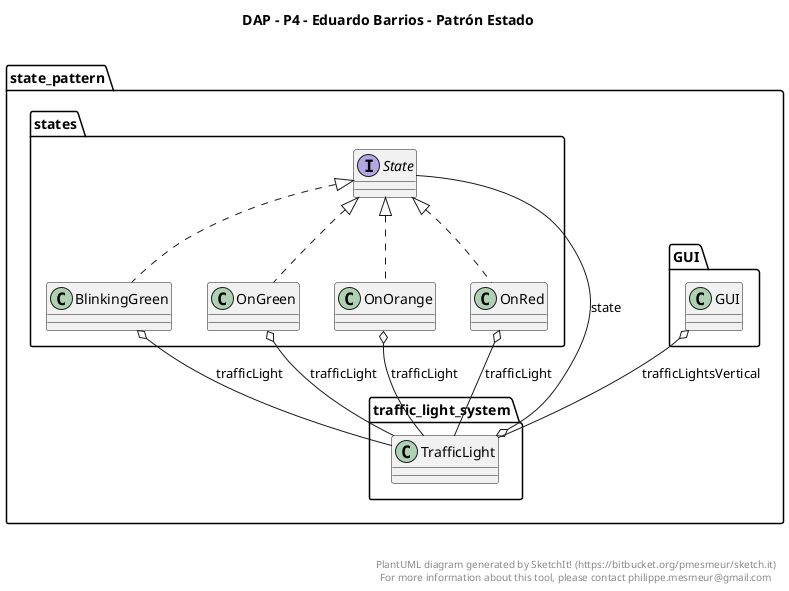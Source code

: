 @startuml

title DAP - P4 - Eduardo Barrios - Patrón Estado\n

  namespace state_pattern.GUI {
    class state_pattern.GUI.GUI {
    }
  }
  

  namespace state_pattern.states {
    class state_pattern.states.BlinkingGreen {
    }
  }
  

  namespace state_pattern.states {
    class state_pattern.states.OnGreen {
    }
  }
  

  namespace state_pattern.states {
    class state_pattern.states.OnOrange {
    }
  }
  

  namespace state_pattern.states {
    class state_pattern.states.OnRed {
    }
  }
  

  namespace state_pattern.states {
    interface state_pattern.states.State {
    }
  }
  

  namespace state_pattern.traffic_light_system {
    class state_pattern.traffic_light_system.TrafficLight {
    }
  }
  

  state_pattern.GUI.GUI o-- state_pattern.traffic_light_system.TrafficLight : trafficLightsVertical
  state_pattern.states.BlinkingGreen .up.|> state_pattern.states.State
  state_pattern.states.BlinkingGreen o-- state_pattern.traffic_light_system.TrafficLight : trafficLight
  state_pattern.states.OnGreen .up.|> state_pattern.states.State
  state_pattern.states.OnGreen o-- state_pattern.traffic_light_system.TrafficLight : trafficLight
  state_pattern.states.OnOrange .up.|> state_pattern.states.State
  state_pattern.states.OnOrange o-- state_pattern.traffic_light_system.TrafficLight : trafficLight
  state_pattern.states.OnRed .up.|> state_pattern.states.State
  state_pattern.states.OnRed o-- state_pattern.traffic_light_system.TrafficLight : trafficLight
  state_pattern.traffic_light_system.TrafficLight o-- state_pattern.states.State : state


right footer


PlantUML diagram generated by SketchIt! (https://bitbucket.org/pmesmeur/sketch.it)
For more information about this tool, please contact philippe.mesmeur@gmail.com
endfooter

@enduml
